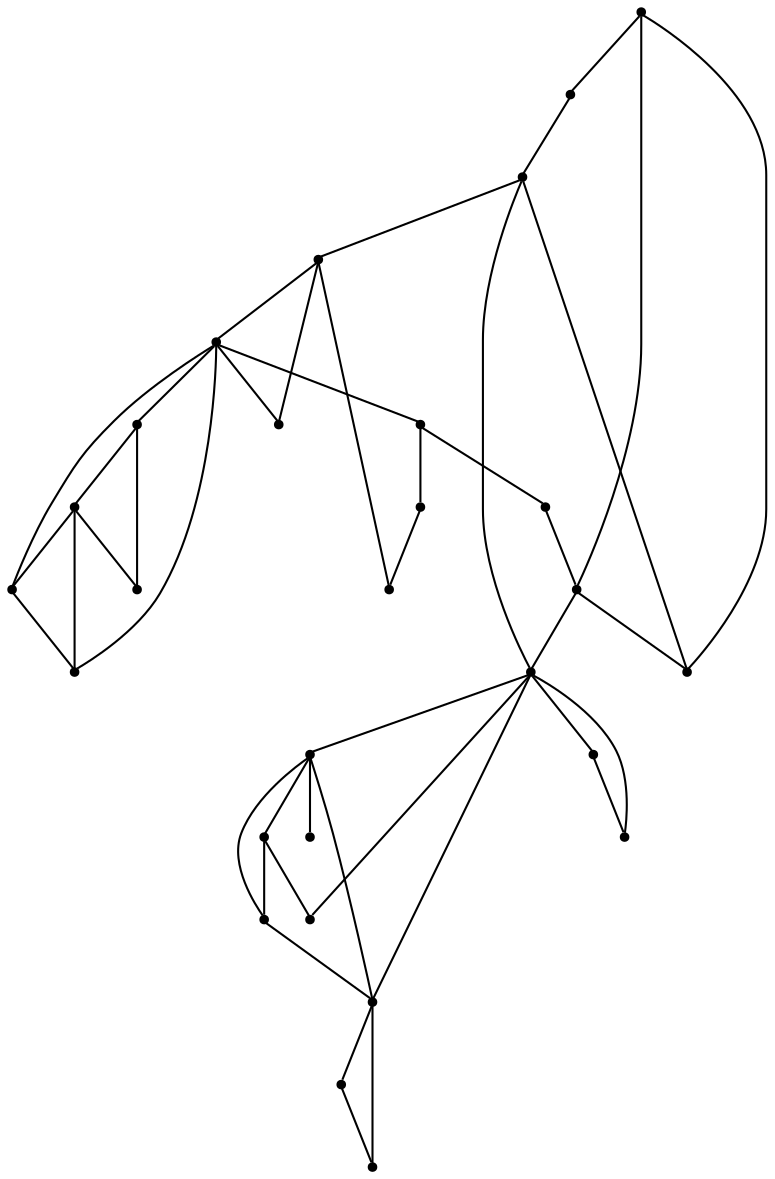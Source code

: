 graph {
  node [shape=point,comment="{\"directed\":false,\"doi\":\"10.1007/978-3-540-24595-7_24\",\"figure\":\"5\"}"]

  v0 [pos="1501.7543286700582,562.8177779061455"]
  v1 [pos="1418.738894440407,340.0386310759046"]
  v2 [pos="1251.9995684956396,534.7802616301037"]
  v3 [pos="1085.0455623183138,257.9053061349051"]
  v4 [pos="1195.2348337572673,756.4511753263929"]
  v5 [pos="1084.1474791061046,534.5667657398043"]
  v6 [pos="750.2395621366279,201.15113031296505"]
  v7 [pos="918.0915879360465,479.1417576017835"]
  v8 [pos="1056.5381926780524,701.026167188372"]
  v9 [pos="1001.786355377907,646.7135883512952"]
  v10 [pos="1028.4965252543607,422.8178160531181"]
  v11 [pos="945.7008902616279,340.47093164353157"]
  v12 [pos="807.683566497093,396.79274331955696"]
  v13 [pos="833.9342659883721,590.4219445728121"]
  v14 [pos="973.7436228197674,422.8178160531181"]
  v15 [pos="861.7602834302324,672.9886509123304"]
  v16 [pos="778.2822787972383,647.1761203947523"]
  v17 [pos="500.27222020348836,369.1885448637463"]
  v18 [pos="749.5894167877908,534.7802616301037"]
  v19 [pos="722.6302598110465,396.32607868739547"]
  v20 [pos="584.1795058139535,561.9219598316012"]
  v21 [pos="721.9801144622093,312.2177896045504"]
  v22 [pos="611.3261900436047,396.57606851486946"]
  v23 [pos="694.8042423691859,758.6761610848564"]
  v24 [pos="611.5731422601743,479.78860310145797"]
  v25 [pos="528.5285201671512,646.7135883512952"]
  v26 [pos="305.70686886809597,506.4970152718681"]
  v27 [pos="333.06924282340117,257.0094562712171"]

  v0 -- v1 [id="-1",pos="1501.7543286700582,562.8177779061455 1418.738894440407,340.0386310759046 1418.738894440407,340.0386310759046 1418.738894440407,340.0386310759046"]
  v26 -- v27 [id="-2",pos="305.70686886809597,506.4970152718681 333.06924282340117,257.0094562712171 333.06924282340117,257.0094562712171 333.06924282340117,257.0094562712171"]
  v27 -- v6 [id="-3",pos="333.06924282340117,257.0094562712171 750.2395621366279,201.15113031296505 750.2395621366279,201.15113031296505 750.2395621366279,201.15113031296505"]
  v17 -- v21 [id="-4",pos="500.27222020348836,369.1885448637463 721.9801144622093,312.2177896045504 721.9801144622093,312.2177896045504 721.9801144622093,312.2177896045504"]
  v17 -- v25 [id="-5",pos="500.27222020348836,369.1885448637463 528.5285201671512,646.7135883512952 528.5285201671512,646.7135883512952 528.5285201671512,646.7135883512952"]
  v17 -- v24 [id="-6",pos="500.27222020348836,369.1885448637463 611.5731422601743,479.78860310145797 611.5731422601743,479.78860310145797 611.5731422601743,479.78860310145797"]
  v17 -- v22 [id="-7",pos="500.27222020348836,369.1885448637463 611.3261900436047,396.57606851486946 611.3261900436047,396.57606851486946 611.3261900436047,396.57606851486946"]
  v25 -- v26 [id="-8",pos="528.5285201671512,646.7135883512952 305.70686886809597,506.4970152718681 305.70686886809597,506.4970152718681 305.70686886809597,506.4970152718681"]
  v25 -- v23 [id="-9",pos="528.5285201671512,646.7135883512952 694.8042423691859,758.6761610848564 694.8042423691859,758.6761610848564 694.8042423691859,758.6761610848564"]
  v20 -- v24 [id="-10",pos="584.1795058139535,561.9219598316012 611.5731422601743,479.78860310145797 611.5731422601743,479.78860310145797 611.5731422601743,479.78860310145797"]
  v20 -- v17 [id="-11",pos="584.1795058139535,561.9219598316012 500.27222020348836,369.1885448637463 500.27222020348836,369.1885448637463 500.27222020348836,369.1885448637463"]
  v24 -- v18 [id="-12",pos="611.5731422601743,479.78860310145797 749.5894167877908,534.7802616301037 749.5894167877908,534.7802616301037 749.5894167877908,534.7802616301037"]
  v22 -- v18 [id="-13",pos="611.3261900436047,396.57606851486946 749.5894167877908,534.7802616301037 749.5894167877908,534.7802616301037 749.5894167877908,534.7802616301037"]
  v23 -- v4 [id="-14",pos="694.8042423691859,758.6761610848564 1195.2348337572673,756.4511753263929 1195.2348337572673,756.4511753263929 1195.2348337572673,756.4511753263929"]
  v19 -- v22 [id="-15",pos="722.6302598110465,396.32607868739547 611.3261900436047,396.57606851486946 611.3261900436047,396.57606851486946 611.3261900436047,396.57606851486946"]
  v21 -- v6 [id="-16",pos="721.9801144622093,312.2177896045504 750.2395621366279,201.15113031296505 750.2395621366279,201.15113031296505 750.2395621366279,201.15113031296505"]
  v18 -- v20 [id="-17",pos="749.5894167877908,534.7802616301037 584.1795058139535,561.9219598316012 584.1795058139535,561.9219598316012 584.1795058139535,561.9219598316012"]
  v18 -- v19 [id="-18",pos="749.5894167877908,534.7802616301037 722.6302598110465,396.32607868739547 722.6302598110465,396.32607868739547 722.6302598110465,396.32607868739547"]
  v6 -- v17 [id="-19",pos="750.2395621366279,201.15113031296505 500.27222020348836,369.1885448637463 500.27222020348836,369.1885448637463 500.27222020348836,369.1885448637463"]
  v16 -- v13 [id="-20",pos="778.2822787972383,647.1761203947523 833.9342659883721,590.4219445728121 833.9342659883721,590.4219445728121 833.9342659883721,590.4219445728121"]
  v12 -- v13 [id="-21",pos="807.683566497093,396.79274331955696 833.9342659883721,590.4219445728121 833.9342659883721,590.4219445728121 833.9342659883721,590.4219445728121"]
  v13 -- v15 [id="-22",pos="833.9342659883721,590.4219445728121 861.7602834302324,672.9886509123304 861.7602834302324,672.9886509123304 861.7602834302324,672.9886509123304"]
  v13 -- v5 [id="-23",pos="833.9342659883721,590.4219445728121 1084.1474791061046,534.5667657398043 1084.1474791061046,534.5667657398043 1084.1474791061046,534.5667657398043"]
  v15 -- v16 [id="-24",pos="861.7602834302324,672.9886509123304 778.2822787972383,647.1761203947523 778.2822787972383,647.1761203947523 778.2822787972383,647.1761203947523"]
  v7 -- v14 [id="-25",pos="918.0915879360465,479.1417576017835 973.7436228197674,422.8178160531181 973.7436228197674,422.8178160531181 973.7436228197674,422.8178160531181"]
  v7 -- v11 [id="-26",pos="918.0915879360465,479.1417576017835 945.7008902616279,340.47093164353157 945.7008902616279,340.47093164353157 945.7008902616279,340.47093164353157"]
  v7 -- v12 [id="-27",pos="918.0915879360465,479.1417576017835 807.683566497093,396.79274331955696 807.683566497093,396.79274331955696 807.683566497093,396.79274331955696"]
  v7 -- v13 [id="-28",pos="918.0915879360465,479.1417576017835 833.9342659883721,590.4219445728121 833.9342659883721,590.4219445728121 833.9342659883721,590.4219445728121"]
  v11 -- v10 [id="-29",pos="945.7008902616279,340.47093164353157 1028.4965252543607,422.8178160531181 1028.4965252543607,422.8178160531181 1028.4965252543607,422.8178160531181"]
  v11 -- v12 [id="-30",pos="945.7008902616279,340.47093164353157 807.683566497093,396.79274331955696 807.683566497093,396.79274331955696 807.683566497093,396.79274331955696"]
  v9 -- v5 [id="-31",pos="1001.786355377907,646.7135883512952 1084.1474791061046,534.5667657398043 1084.1474791061046,534.5667657398043 1084.1474791061046,534.5667657398043"]
  v10 -- v5 [id="-32",pos="1028.4965252543607,422.8178160531181 1084.1474791061046,534.5667657398043 1084.1474791061046,534.5667657398043 1084.1474791061046,534.5667657398043"]
  v8 -- v9 [id="-33",pos="1056.5381926780524,701.026167188372 1001.786355377907,646.7135883512952 1001.786355377907,646.7135883512952 1001.786355377907,646.7135883512952"]
  v5 -- v3 [id="-34",pos="1084.1474791061046,534.5667657398043 1085.0455623183138,257.9053061349051 1085.0455623183138,257.9053061349051 1085.0455623183138,257.9053061349051"]
  v5 -- v8 [id="-35",pos="1084.1474791061046,534.5667657398043 1056.5381926780524,701.026167188372 1056.5381926780524,701.026167188372 1056.5381926780524,701.026167188372"]
  v5 -- v7 [id="-36",pos="1084.1474791061046,534.5667657398043 918.0915879360465,479.1417576017835 918.0915879360465,479.1417576017835 918.0915879360465,479.1417576017835"]
  v3 -- v6 [id="-37",pos="1085.0455623183138,257.9053061349051 750.2395621366279,201.15113031296505 750.2395621366279,201.15113031296505 750.2395621366279,201.15113031296505"]
  v4 -- v2 [id="-38",pos="1195.2348337572673,756.4511753263929 1251.9995684956396,534.7802616301037 1251.9995684956396,534.7802616301037 1251.9995684956396,534.7802616301037"]
  v4 -- v5 [id="-39",pos="1195.2348337572673,756.4511753263929 1084.1474791061046,534.5667657398043 1084.1474791061046,534.5667657398043 1084.1474791061046,534.5667657398043"]
  v4 -- v0 [id="-40",pos="1195.2348337572673,756.4511753263929 1501.7543286700582,562.8177779061455 1501.7543286700582,562.8177779061455 1501.7543286700582,562.8177779061455"]
  v2 -- v3 [id="-41",pos="1251.9995684956396,534.7802616301037 1085.0455623183138,257.9053061349051 1085.0455623183138,257.9053061349051 1085.0455623183138,257.9053061349051"]
  v1 -- v3 [id="-42",pos="1418.738894440407,340.0386310759046 1085.0455623183138,257.9053061349051 1085.0455623183138,257.9053061349051 1085.0455623183138,257.9053061349051"]
  v0 -- v2 [id="-43",pos="1501.7543286700582,562.8177779061455 1251.9995684956396,534.7802616301037 1251.9995684956396,534.7802616301037 1251.9995684956396,534.7802616301037"]
}